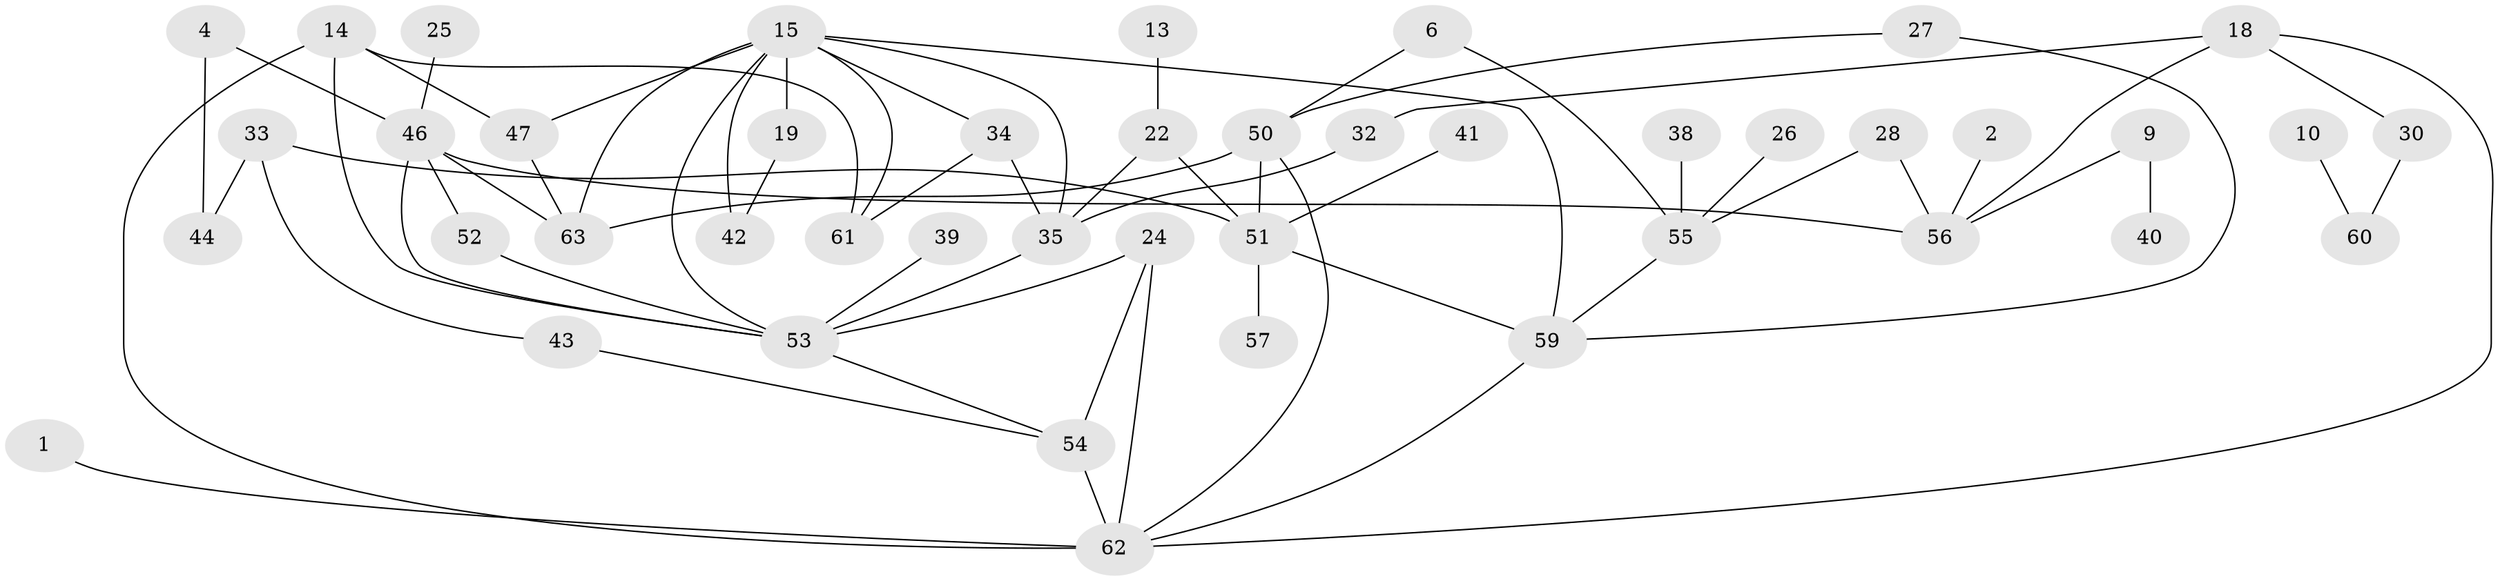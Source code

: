 // original degree distribution, {3: 0.208, 5: 0.04, 1: 0.232, 2: 0.288, 0: 0.128, 4: 0.088, 6: 0.016}
// Generated by graph-tools (version 1.1) at 2025/46/03/06/25 01:46:56]
// undirected, 44 vertices, 66 edges
graph export_dot {
graph [start="1"]
  node [color=gray90,style=filled];
  1;
  2;
  4;
  6;
  9;
  10;
  13;
  14;
  15;
  18;
  19;
  22;
  24;
  25;
  26;
  27;
  28;
  30;
  32;
  33;
  34;
  35;
  38;
  39;
  40;
  41;
  42;
  43;
  44;
  46;
  47;
  50;
  51;
  52;
  53;
  54;
  55;
  56;
  57;
  59;
  60;
  61;
  62;
  63;
  1 -- 62 [weight=1.0];
  2 -- 56 [weight=1.0];
  4 -- 44 [weight=1.0];
  4 -- 46 [weight=1.0];
  6 -- 50 [weight=1.0];
  6 -- 55 [weight=1.0];
  9 -- 40 [weight=1.0];
  9 -- 56 [weight=1.0];
  10 -- 60 [weight=1.0];
  13 -- 22 [weight=1.0];
  14 -- 47 [weight=1.0];
  14 -- 53 [weight=1.0];
  14 -- 61 [weight=1.0];
  14 -- 62 [weight=1.0];
  15 -- 19 [weight=1.0];
  15 -- 34 [weight=1.0];
  15 -- 35 [weight=1.0];
  15 -- 42 [weight=1.0];
  15 -- 47 [weight=1.0];
  15 -- 53 [weight=1.0];
  15 -- 59 [weight=1.0];
  15 -- 61 [weight=1.0];
  15 -- 63 [weight=1.0];
  18 -- 30 [weight=1.0];
  18 -- 32 [weight=1.0];
  18 -- 56 [weight=1.0];
  18 -- 62 [weight=1.0];
  19 -- 42 [weight=1.0];
  22 -- 35 [weight=1.0];
  22 -- 51 [weight=1.0];
  24 -- 53 [weight=1.0];
  24 -- 54 [weight=1.0];
  24 -- 62 [weight=1.0];
  25 -- 46 [weight=1.0];
  26 -- 55 [weight=1.0];
  27 -- 50 [weight=1.0];
  27 -- 59 [weight=1.0];
  28 -- 55 [weight=1.0];
  28 -- 56 [weight=1.0];
  30 -- 60 [weight=1.0];
  32 -- 35 [weight=1.0];
  33 -- 43 [weight=1.0];
  33 -- 44 [weight=1.0];
  33 -- 51 [weight=1.0];
  34 -- 35 [weight=1.0];
  34 -- 61 [weight=1.0];
  35 -- 53 [weight=1.0];
  38 -- 55 [weight=1.0];
  39 -- 53 [weight=1.0];
  41 -- 51 [weight=1.0];
  43 -- 54 [weight=1.0];
  46 -- 52 [weight=1.0];
  46 -- 53 [weight=1.0];
  46 -- 56 [weight=2.0];
  46 -- 63 [weight=1.0];
  47 -- 63 [weight=1.0];
  50 -- 51 [weight=1.0];
  50 -- 62 [weight=1.0];
  50 -- 63 [weight=1.0];
  51 -- 57 [weight=1.0];
  51 -- 59 [weight=1.0];
  52 -- 53 [weight=1.0];
  53 -- 54 [weight=1.0];
  54 -- 62 [weight=2.0];
  55 -- 59 [weight=1.0];
  59 -- 62 [weight=1.0];
}

